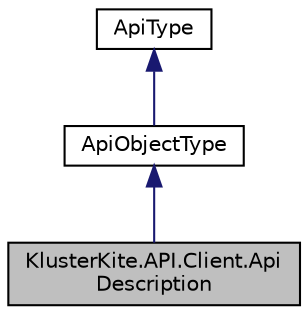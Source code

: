 digraph "KlusterKite.API.Client.ApiDescription"
{
  edge [fontname="Helvetica",fontsize="10",labelfontname="Helvetica",labelfontsize="10"];
  node [fontname="Helvetica",fontsize="10",shape=record];
  Node0 [label="KlusterKite.API.Client.Api\lDescription",height=0.2,width=0.4,color="black", fillcolor="grey75", style="filled", fontcolor="black"];
  Node1 -> Node0 [dir="back",color="midnightblue",fontsize="10",style="solid",fontname="Helvetica"];
  Node1 [label="ApiObjectType",height=0.2,width=0.4,color="black", fillcolor="white", style="filled",URL="$class_kluster_kite_1_1_a_p_i_1_1_client_1_1_api_object_type.html",tooltip="The api provided type of object with fields "];
  Node2 -> Node1 [dir="back",color="midnightblue",fontsize="10",style="solid",fontname="Helvetica"];
  Node2 [label="ApiType",height=0.2,width=0.4,color="black", fillcolor="white", style="filled",URL="$class_kluster_kite_1_1_a_p_i_1_1_client_1_1_api_type.html",tooltip="The api provided type "];
}
